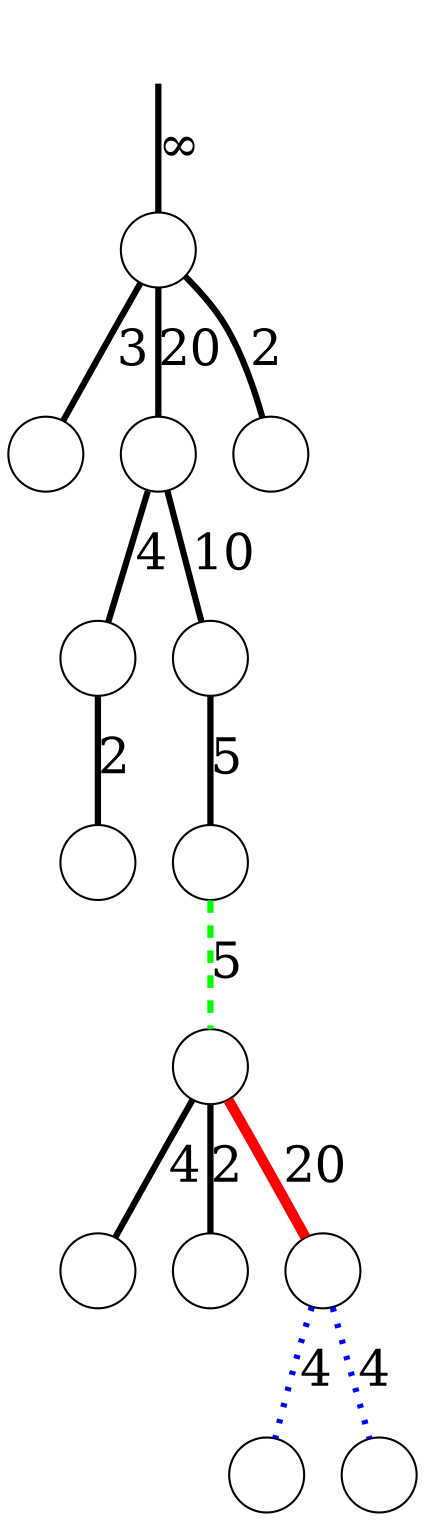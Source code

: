 digraph
{
	node [shape=circle, label=""];
	edge [dir=both, arrowtail=none, arrowhead=none, penwidth=3, fontsize=24];

	r -> n00 [label="&infin;"];
	n00 -> n10 [label=3];
	n00 -> n11 [label=20];
	n00 -> n12 [label=2];
	n11 -> n20 [label=4];
	n11 -> n21 [label=10];
	n20 -> n30 [label=2];
	n21 -> n31 [label=5];
	n31 -> n40 [label=5, color=green, style=dashed];
	n40 -> n50 [label=4];
	n40 -> n51 [label=2];
	n40 -> n52 [label=20, color=red, penwidth=5];
	n52 -> n60 [label=4, color=blue, style=dotted];
	n52 -> n61 [label=4, color=blue, style=dotted];

	r [style=invisible];
}
